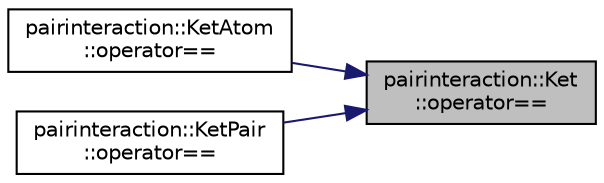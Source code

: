 digraph "pairinteraction::Ket::operator=="
{
 // INTERACTIVE_SVG=YES
 // LATEX_PDF_SIZE
  bgcolor="transparent";
  edge [fontname="Helvetica",fontsize="10",labelfontname="Helvetica",labelfontsize="10"];
  node [fontname="Helvetica",fontsize="10",shape=record];
  rankdir="RL";
  Node1 [label="pairinteraction::Ket\l::operator==",height=0.2,width=0.4,color="black", fillcolor="grey75", style="filled", fontcolor="black",tooltip=" "];
  Node1 -> Node2 [dir="back",color="midnightblue",fontsize="10",style="solid",fontname="Helvetica"];
  Node2 [label="pairinteraction::KetAtom\l::operator==",height=0.2,width=0.4,color="black",URL="$classpairinteraction_1_1KetAtom.html#a81435d20327bbdbe09e4bad1956f3fba",tooltip=" "];
  Node1 -> Node3 [dir="back",color="midnightblue",fontsize="10",style="solid",fontname="Helvetica"];
  Node3 [label="pairinteraction::KetPair\l::operator==",height=0.2,width=0.4,color="black",URL="$classpairinteraction_1_1KetPair.html#a0a0f90d1d3d5f740bc8bf42362519175",tooltip=" "];
}
